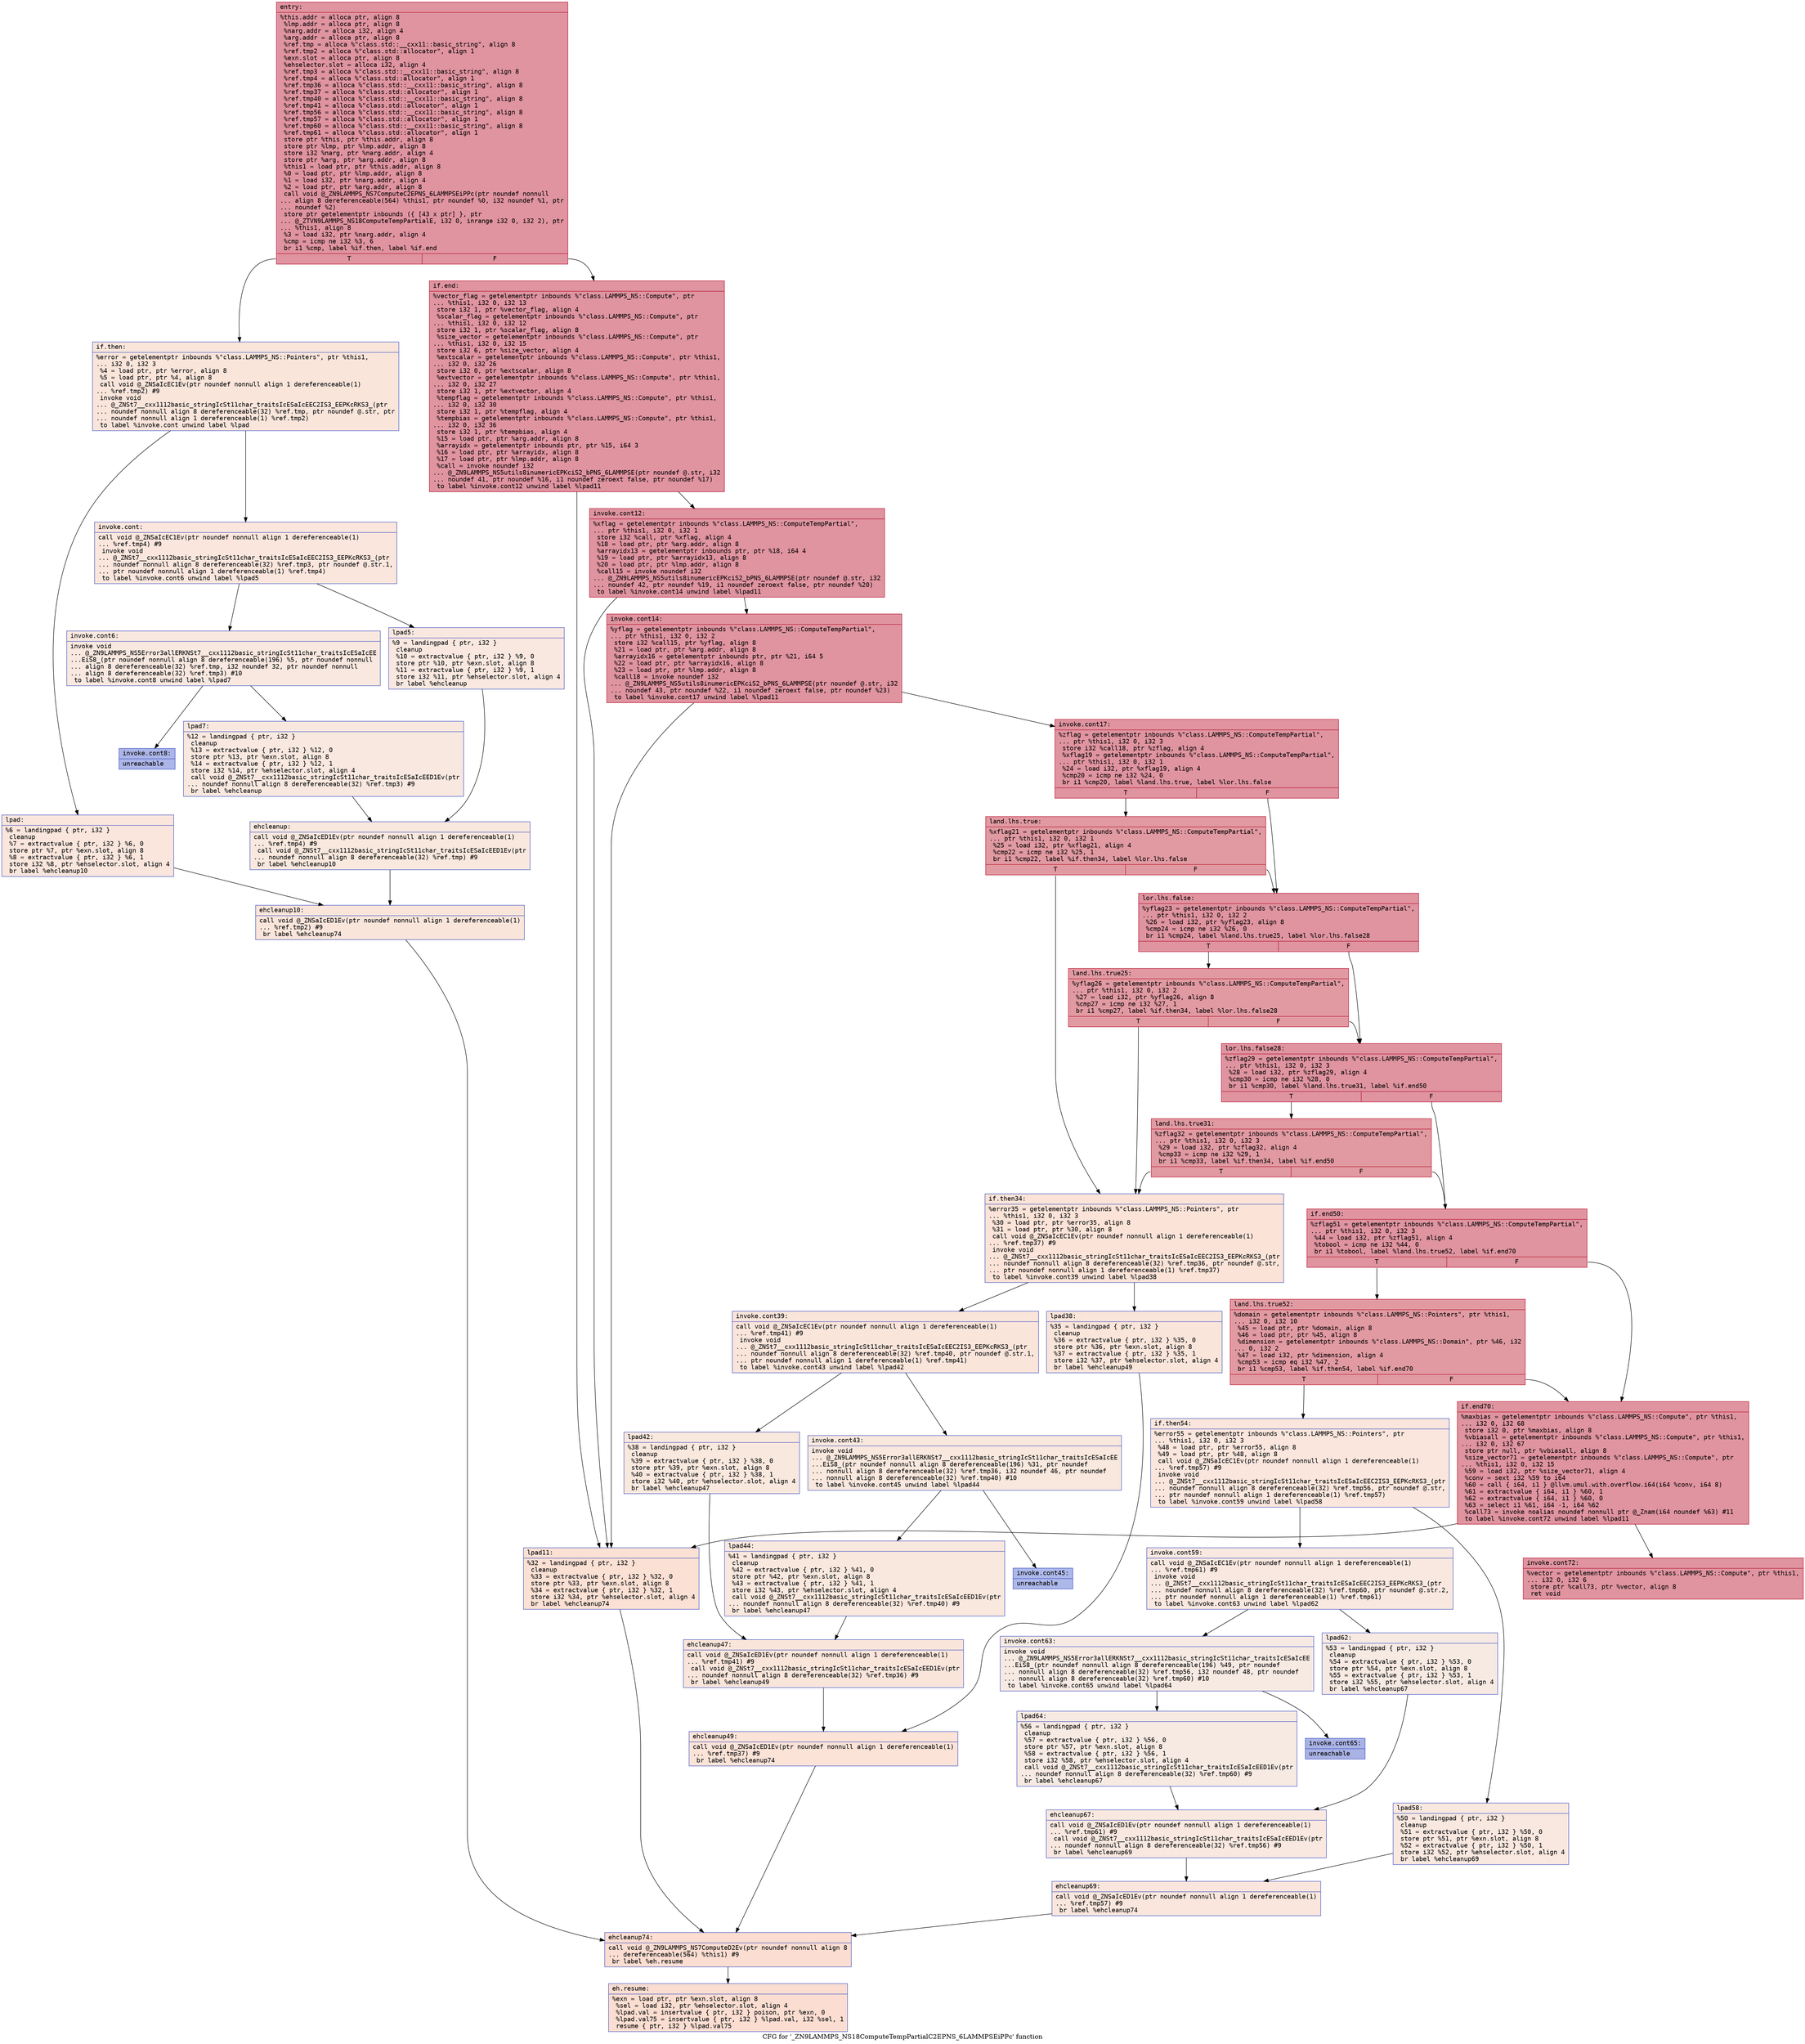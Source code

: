 digraph "CFG for '_ZN9LAMMPS_NS18ComputeTempPartialC2EPNS_6LAMMPSEiPPc' function" {
	label="CFG for '_ZN9LAMMPS_NS18ComputeTempPartialC2EPNS_6LAMMPSEiPPc' function";

	Node0x56053df00690 [shape=record,color="#b70d28ff", style=filled, fillcolor="#b70d2870" fontname="Courier",label="{entry:\l|  %this.addr = alloca ptr, align 8\l  %lmp.addr = alloca ptr, align 8\l  %narg.addr = alloca i32, align 4\l  %arg.addr = alloca ptr, align 8\l  %ref.tmp = alloca %\"class.std::__cxx11::basic_string\", align 8\l  %ref.tmp2 = alloca %\"class.std::allocator\", align 1\l  %exn.slot = alloca ptr, align 8\l  %ehselector.slot = alloca i32, align 4\l  %ref.tmp3 = alloca %\"class.std::__cxx11::basic_string\", align 8\l  %ref.tmp4 = alloca %\"class.std::allocator\", align 1\l  %ref.tmp36 = alloca %\"class.std::__cxx11::basic_string\", align 8\l  %ref.tmp37 = alloca %\"class.std::allocator\", align 1\l  %ref.tmp40 = alloca %\"class.std::__cxx11::basic_string\", align 8\l  %ref.tmp41 = alloca %\"class.std::allocator\", align 1\l  %ref.tmp56 = alloca %\"class.std::__cxx11::basic_string\", align 8\l  %ref.tmp57 = alloca %\"class.std::allocator\", align 1\l  %ref.tmp60 = alloca %\"class.std::__cxx11::basic_string\", align 8\l  %ref.tmp61 = alloca %\"class.std::allocator\", align 1\l  store ptr %this, ptr %this.addr, align 8\l  store ptr %lmp, ptr %lmp.addr, align 8\l  store i32 %narg, ptr %narg.addr, align 4\l  store ptr %arg, ptr %arg.addr, align 8\l  %this1 = load ptr, ptr %this.addr, align 8\l  %0 = load ptr, ptr %lmp.addr, align 8\l  %1 = load i32, ptr %narg.addr, align 4\l  %2 = load ptr, ptr %arg.addr, align 8\l  call void @_ZN9LAMMPS_NS7ComputeC2EPNS_6LAMMPSEiPPc(ptr noundef nonnull\l... align 8 dereferenceable(564) %this1, ptr noundef %0, i32 noundef %1, ptr\l... noundef %2)\l  store ptr getelementptr inbounds (\{ [43 x ptr] \}, ptr\l... @_ZTVN9LAMMPS_NS18ComputeTempPartialE, i32 0, inrange i32 0, i32 2), ptr\l... %this1, align 8\l  %3 = load i32, ptr %narg.addr, align 4\l  %cmp = icmp ne i32 %3, 6\l  br i1 %cmp, label %if.then, label %if.end\l|{<s0>T|<s1>F}}"];
	Node0x56053df00690:s0 -> Node0x56053df02d70[tooltip="entry -> if.then\nProbability 0.00%" ];
	Node0x56053df00690:s1 -> Node0x56053df02e20[tooltip="entry -> if.end\nProbability 100.00%" ];
	Node0x56053df02d70 [shape=record,color="#3d50c3ff", style=filled, fillcolor="#f4c5ad70" fontname="Courier",label="{if.then:\l|  %error = getelementptr inbounds %\"class.LAMMPS_NS::Pointers\", ptr %this1,\l... i32 0, i32 3\l  %4 = load ptr, ptr %error, align 8\l  %5 = load ptr, ptr %4, align 8\l  call void @_ZNSaIcEC1Ev(ptr noundef nonnull align 1 dereferenceable(1)\l... %ref.tmp2) #9\l  invoke void\l... @_ZNSt7__cxx1112basic_stringIcSt11char_traitsIcESaIcEEC2IS3_EEPKcRKS3_(ptr\l... noundef nonnull align 8 dereferenceable(32) %ref.tmp, ptr noundef @.str, ptr\l... noundef nonnull align 1 dereferenceable(1) %ref.tmp2)\l          to label %invoke.cont unwind label %lpad\l}"];
	Node0x56053df02d70 -> Node0x56053df03470[tooltip="if.then -> invoke.cont\nProbability 50.00%" ];
	Node0x56053df02d70 -> Node0x56053df03550[tooltip="if.then -> lpad\nProbability 50.00%" ];
	Node0x56053df03470 [shape=record,color="#3d50c3ff", style=filled, fillcolor="#f3c7b170" fontname="Courier",label="{invoke.cont:\l|  call void @_ZNSaIcEC1Ev(ptr noundef nonnull align 1 dereferenceable(1)\l... %ref.tmp4) #9\l  invoke void\l... @_ZNSt7__cxx1112basic_stringIcSt11char_traitsIcESaIcEEC2IS3_EEPKcRKS3_(ptr\l... noundef nonnull align 8 dereferenceable(32) %ref.tmp3, ptr noundef @.str.1,\l... ptr noundef nonnull align 1 dereferenceable(1) %ref.tmp4)\l          to label %invoke.cont6 unwind label %lpad5\l}"];
	Node0x56053df03470 -> Node0x56053df038e0[tooltip="invoke.cont -> invoke.cont6\nProbability 50.00%" ];
	Node0x56053df03470 -> Node0x56053df03930[tooltip="invoke.cont -> lpad5\nProbability 50.00%" ];
	Node0x56053df038e0 [shape=record,color="#3d50c3ff", style=filled, fillcolor="#f1ccb870" fontname="Courier",label="{invoke.cont6:\l|  invoke void\l... @_ZN9LAMMPS_NS5Error3allERKNSt7__cxx1112basic_stringIcSt11char_traitsIcESaIcEE\l...EiS8_(ptr noundef nonnull align 8 dereferenceable(196) %5, ptr noundef nonnull\l... align 8 dereferenceable(32) %ref.tmp, i32 noundef 32, ptr noundef nonnull\l... align 8 dereferenceable(32) %ref.tmp3) #10\l          to label %invoke.cont8 unwind label %lpad7\l}"];
	Node0x56053df038e0 -> Node0x56053df03890[tooltip="invoke.cont6 -> invoke.cont8\nProbability 0.00%" ];
	Node0x56053df038e0 -> Node0x56053df043a0[tooltip="invoke.cont6 -> lpad7\nProbability 100.00%" ];
	Node0x56053df03890 [shape=record,color="#3d50c3ff", style=filled, fillcolor="#4358cb70" fontname="Courier",label="{invoke.cont8:\l|  unreachable\l}"];
	Node0x56053df03550 [shape=record,color="#3d50c3ff", style=filled, fillcolor="#f3c7b170" fontname="Courier",label="{lpad:\l|  %6 = landingpad \{ ptr, i32 \}\l          cleanup\l  %7 = extractvalue \{ ptr, i32 \} %6, 0\l  store ptr %7, ptr %exn.slot, align 8\l  %8 = extractvalue \{ ptr, i32 \} %6, 1\l  store i32 %8, ptr %ehselector.slot, align 4\l  br label %ehcleanup10\l}"];
	Node0x56053df03550 -> Node0x56053df04a40[tooltip="lpad -> ehcleanup10\nProbability 100.00%" ];
	Node0x56053df03930 [shape=record,color="#3d50c3ff", style=filled, fillcolor="#f1ccb870" fontname="Courier",label="{lpad5:\l|  %9 = landingpad \{ ptr, i32 \}\l          cleanup\l  %10 = extractvalue \{ ptr, i32 \} %9, 0\l  store ptr %10, ptr %exn.slot, align 8\l  %11 = extractvalue \{ ptr, i32 \} %9, 1\l  store i32 %11, ptr %ehselector.slot, align 4\l  br label %ehcleanup\l}"];
	Node0x56053df03930 -> Node0x56053df04d90[tooltip="lpad5 -> ehcleanup\nProbability 100.00%" ];
	Node0x56053df043a0 [shape=record,color="#3d50c3ff", style=filled, fillcolor="#f1ccb870" fontname="Courier",label="{lpad7:\l|  %12 = landingpad \{ ptr, i32 \}\l          cleanup\l  %13 = extractvalue \{ ptr, i32 \} %12, 0\l  store ptr %13, ptr %exn.slot, align 8\l  %14 = extractvalue \{ ptr, i32 \} %12, 1\l  store i32 %14, ptr %ehselector.slot, align 4\l  call void @_ZNSt7__cxx1112basic_stringIcSt11char_traitsIcESaIcEED1Ev(ptr\l... noundef nonnull align 8 dereferenceable(32) %ref.tmp3) #9\l  br label %ehcleanup\l}"];
	Node0x56053df043a0 -> Node0x56053df04d90[tooltip="lpad7 -> ehcleanup\nProbability 100.00%" ];
	Node0x56053df04d90 [shape=record,color="#3d50c3ff", style=filled, fillcolor="#f2cab570" fontname="Courier",label="{ehcleanup:\l|  call void @_ZNSaIcED1Ev(ptr noundef nonnull align 1 dereferenceable(1)\l... %ref.tmp4) #9\l  call void @_ZNSt7__cxx1112basic_stringIcSt11char_traitsIcESaIcEED1Ev(ptr\l... noundef nonnull align 8 dereferenceable(32) %ref.tmp) #9\l  br label %ehcleanup10\l}"];
	Node0x56053df04d90 -> Node0x56053df04a40[tooltip="ehcleanup -> ehcleanup10\nProbability 100.00%" ];
	Node0x56053df04a40 [shape=record,color="#3d50c3ff", style=filled, fillcolor="#f4c5ad70" fontname="Courier",label="{ehcleanup10:\l|  call void @_ZNSaIcED1Ev(ptr noundef nonnull align 1 dereferenceable(1)\l... %ref.tmp2) #9\l  br label %ehcleanup74\l}"];
	Node0x56053df04a40 -> Node0x56053df057f0[tooltip="ehcleanup10 -> ehcleanup74\nProbability 100.00%" ];
	Node0x56053df02e20 [shape=record,color="#b70d28ff", style=filled, fillcolor="#b70d2870" fontname="Courier",label="{if.end:\l|  %vector_flag = getelementptr inbounds %\"class.LAMMPS_NS::Compute\", ptr\l... %this1, i32 0, i32 13\l  store i32 1, ptr %vector_flag, align 4\l  %scalar_flag = getelementptr inbounds %\"class.LAMMPS_NS::Compute\", ptr\l... %this1, i32 0, i32 12\l  store i32 1, ptr %scalar_flag, align 8\l  %size_vector = getelementptr inbounds %\"class.LAMMPS_NS::Compute\", ptr\l... %this1, i32 0, i32 15\l  store i32 6, ptr %size_vector, align 4\l  %extscalar = getelementptr inbounds %\"class.LAMMPS_NS::Compute\", ptr %this1,\l... i32 0, i32 26\l  store i32 0, ptr %extscalar, align 8\l  %extvector = getelementptr inbounds %\"class.LAMMPS_NS::Compute\", ptr %this1,\l... i32 0, i32 27\l  store i32 1, ptr %extvector, align 4\l  %tempflag = getelementptr inbounds %\"class.LAMMPS_NS::Compute\", ptr %this1,\l... i32 0, i32 30\l  store i32 1, ptr %tempflag, align 4\l  %tempbias = getelementptr inbounds %\"class.LAMMPS_NS::Compute\", ptr %this1,\l... i32 0, i32 36\l  store i32 1, ptr %tempbias, align 4\l  %15 = load ptr, ptr %arg.addr, align 8\l  %arrayidx = getelementptr inbounds ptr, ptr %15, i64 3\l  %16 = load ptr, ptr %arrayidx, align 8\l  %17 = load ptr, ptr %lmp.addr, align 8\l  %call = invoke noundef i32\l... @_ZN9LAMMPS_NS5utils8inumericEPKciS2_bPNS_6LAMMPSE(ptr noundef @.str, i32\l... noundef 41, ptr noundef %16, i1 noundef zeroext false, ptr noundef %17)\l          to label %invoke.cont12 unwind label %lpad11\l}"];
	Node0x56053df02e20 -> Node0x56053df06820[tooltip="if.end -> invoke.cont12\nProbability 100.00%" ];
	Node0x56053df02e20 -> Node0x56053df068a0[tooltip="if.end -> lpad11\nProbability 0.00%" ];
	Node0x56053df06820 [shape=record,color="#b70d28ff", style=filled, fillcolor="#b70d2870" fontname="Courier",label="{invoke.cont12:\l|  %xflag = getelementptr inbounds %\"class.LAMMPS_NS::ComputeTempPartial\",\l... ptr %this1, i32 0, i32 1\l  store i32 %call, ptr %xflag, align 4\l  %18 = load ptr, ptr %arg.addr, align 8\l  %arrayidx13 = getelementptr inbounds ptr, ptr %18, i64 4\l  %19 = load ptr, ptr %arrayidx13, align 8\l  %20 = load ptr, ptr %lmp.addr, align 8\l  %call15 = invoke noundef i32\l... @_ZN9LAMMPS_NS5utils8inumericEPKciS2_bPNS_6LAMMPSE(ptr noundef @.str, i32\l... noundef 42, ptr noundef %19, i1 noundef zeroext false, ptr noundef %20)\l          to label %invoke.cont14 unwind label %lpad11\l}"];
	Node0x56053df06820 -> Node0x56053df07530[tooltip="invoke.cont12 -> invoke.cont14\nProbability 100.00%" ];
	Node0x56053df06820 -> Node0x56053df068a0[tooltip="invoke.cont12 -> lpad11\nProbability 0.00%" ];
	Node0x56053df07530 [shape=record,color="#b70d28ff", style=filled, fillcolor="#b70d2870" fontname="Courier",label="{invoke.cont14:\l|  %yflag = getelementptr inbounds %\"class.LAMMPS_NS::ComputeTempPartial\",\l... ptr %this1, i32 0, i32 2\l  store i32 %call15, ptr %yflag, align 8\l  %21 = load ptr, ptr %arg.addr, align 8\l  %arrayidx16 = getelementptr inbounds ptr, ptr %21, i64 5\l  %22 = load ptr, ptr %arrayidx16, align 8\l  %23 = load ptr, ptr %lmp.addr, align 8\l  %call18 = invoke noundef i32\l... @_ZN9LAMMPS_NS5utils8inumericEPKciS2_bPNS_6LAMMPSE(ptr noundef @.str, i32\l... noundef 43, ptr noundef %22, i1 noundef zeroext false, ptr noundef %23)\l          to label %invoke.cont17 unwind label %lpad11\l}"];
	Node0x56053df07530 -> Node0x56053df07bf0[tooltip="invoke.cont14 -> invoke.cont17\nProbability 100.00%" ];
	Node0x56053df07530 -> Node0x56053df068a0[tooltip="invoke.cont14 -> lpad11\nProbability 0.00%" ];
	Node0x56053df07bf0 [shape=record,color="#b70d28ff", style=filled, fillcolor="#b70d2870" fontname="Courier",label="{invoke.cont17:\l|  %zflag = getelementptr inbounds %\"class.LAMMPS_NS::ComputeTempPartial\",\l... ptr %this1, i32 0, i32 3\l  store i32 %call18, ptr %zflag, align 4\l  %xflag19 = getelementptr inbounds %\"class.LAMMPS_NS::ComputeTempPartial\",\l... ptr %this1, i32 0, i32 1\l  %24 = load i32, ptr %xflag19, align 4\l  %cmp20 = icmp ne i32 %24, 0\l  br i1 %cmp20, label %land.lhs.true, label %lor.lhs.false\l|{<s0>T|<s1>F}}"];
	Node0x56053df07bf0:s0 -> Node0x56053df08200[tooltip="invoke.cont17 -> land.lhs.true\nProbability 62.50%" ];
	Node0x56053df07bf0:s1 -> Node0x56053df08250[tooltip="invoke.cont17 -> lor.lhs.false\nProbability 37.50%" ];
	Node0x56053df08200 [shape=record,color="#b70d28ff", style=filled, fillcolor="#bb1b2c70" fontname="Courier",label="{land.lhs.true:\l|  %xflag21 = getelementptr inbounds %\"class.LAMMPS_NS::ComputeTempPartial\",\l... ptr %this1, i32 0, i32 1\l  %25 = load i32, ptr %xflag21, align 4\l  %cmp22 = icmp ne i32 %25, 1\l  br i1 %cmp22, label %if.then34, label %lor.lhs.false\l|{<s0>T|<s1>F}}"];
	Node0x56053df08200:s0 -> Node0x56053df085f0[tooltip="land.lhs.true -> if.then34\nProbability 0.00%" ];
	Node0x56053df08200:s1 -> Node0x56053df08250[tooltip="land.lhs.true -> lor.lhs.false\nProbability 100.00%" ];
	Node0x56053df08250 [shape=record,color="#b70d28ff", style=filled, fillcolor="#b70d2870" fontname="Courier",label="{lor.lhs.false:\l|  %yflag23 = getelementptr inbounds %\"class.LAMMPS_NS::ComputeTempPartial\",\l... ptr %this1, i32 0, i32 2\l  %26 = load i32, ptr %yflag23, align 8\l  %cmp24 = icmp ne i32 %26, 0\l  br i1 %cmp24, label %land.lhs.true25, label %lor.lhs.false28\l|{<s0>T|<s1>F}}"];
	Node0x56053df08250:s0 -> Node0x56053df08930[tooltip="lor.lhs.false -> land.lhs.true25\nProbability 62.50%" ];
	Node0x56053df08250:s1 -> Node0x56053df089b0[tooltip="lor.lhs.false -> lor.lhs.false28\nProbability 37.50%" ];
	Node0x56053df08930 [shape=record,color="#b70d28ff", style=filled, fillcolor="#bb1b2c70" fontname="Courier",label="{land.lhs.true25:\l|  %yflag26 = getelementptr inbounds %\"class.LAMMPS_NS::ComputeTempPartial\",\l... ptr %this1, i32 0, i32 2\l  %27 = load i32, ptr %yflag26, align 8\l  %cmp27 = icmp ne i32 %27, 1\l  br i1 %cmp27, label %if.then34, label %lor.lhs.false28\l|{<s0>T|<s1>F}}"];
	Node0x56053df08930:s0 -> Node0x56053df085f0[tooltip="land.lhs.true25 -> if.then34\nProbability 0.00%" ];
	Node0x56053df08930:s1 -> Node0x56053df089b0[tooltip="land.lhs.true25 -> lor.lhs.false28\nProbability 100.00%" ];
	Node0x56053df089b0 [shape=record,color="#b70d28ff", style=filled, fillcolor="#b70d2870" fontname="Courier",label="{lor.lhs.false28:\l|  %zflag29 = getelementptr inbounds %\"class.LAMMPS_NS::ComputeTempPartial\",\l... ptr %this1, i32 0, i32 3\l  %28 = load i32, ptr %zflag29, align 4\l  %cmp30 = icmp ne i32 %28, 0\l  br i1 %cmp30, label %land.lhs.true31, label %if.end50\l|{<s0>T|<s1>F}}"];
	Node0x56053df089b0:s0 -> Node0x56053df09040[tooltip="lor.lhs.false28 -> land.lhs.true31\nProbability 62.50%" ];
	Node0x56053df089b0:s1 -> Node0x56053df09090[tooltip="lor.lhs.false28 -> if.end50\nProbability 37.50%" ];
	Node0x56053df09040 [shape=record,color="#b70d28ff", style=filled, fillcolor="#bb1b2c70" fontname="Courier",label="{land.lhs.true31:\l|  %zflag32 = getelementptr inbounds %\"class.LAMMPS_NS::ComputeTempPartial\",\l... ptr %this1, i32 0, i32 3\l  %29 = load i32, ptr %zflag32, align 4\l  %cmp33 = icmp ne i32 %29, 1\l  br i1 %cmp33, label %if.then34, label %if.end50\l|{<s0>T|<s1>F}}"];
	Node0x56053df09040:s0 -> Node0x56053df085f0[tooltip="land.lhs.true31 -> if.then34\nProbability 0.00%" ];
	Node0x56053df09040:s1 -> Node0x56053df09090[tooltip="land.lhs.true31 -> if.end50\nProbability 100.00%" ];
	Node0x56053df085f0 [shape=record,color="#3d50c3ff", style=filled, fillcolor="#f6bfa670" fontname="Courier",label="{if.then34:\l|  %error35 = getelementptr inbounds %\"class.LAMMPS_NS::Pointers\", ptr\l... %this1, i32 0, i32 3\l  %30 = load ptr, ptr %error35, align 8\l  %31 = load ptr, ptr %30, align 8\l  call void @_ZNSaIcEC1Ev(ptr noundef nonnull align 1 dereferenceable(1)\l... %ref.tmp37) #9\l  invoke void\l... @_ZNSt7__cxx1112basic_stringIcSt11char_traitsIcESaIcEEC2IS3_EEPKcRKS3_(ptr\l... noundef nonnull align 8 dereferenceable(32) %ref.tmp36, ptr noundef @.str,\l... ptr noundef nonnull align 1 dereferenceable(1) %ref.tmp37)\l          to label %invoke.cont39 unwind label %lpad38\l}"];
	Node0x56053df085f0 -> Node0x56053df09810[tooltip="if.then34 -> invoke.cont39\nProbability 50.00%" ];
	Node0x56053df085f0 -> Node0x56053df09860[tooltip="if.then34 -> lpad38\nProbability 50.00%" ];
	Node0x56053df09810 [shape=record,color="#3d50c3ff", style=filled, fillcolor="#f4c5ad70" fontname="Courier",label="{invoke.cont39:\l|  call void @_ZNSaIcEC1Ev(ptr noundef nonnull align 1 dereferenceable(1)\l... %ref.tmp41) #9\l  invoke void\l... @_ZNSt7__cxx1112basic_stringIcSt11char_traitsIcESaIcEEC2IS3_EEPKcRKS3_(ptr\l... noundef nonnull align 8 dereferenceable(32) %ref.tmp40, ptr noundef @.str.1,\l... ptr noundef nonnull align 1 dereferenceable(1) %ref.tmp41)\l          to label %invoke.cont43 unwind label %lpad42\l}"];
	Node0x56053df09810 -> Node0x56053df09b80[tooltip="invoke.cont39 -> invoke.cont43\nProbability 50.00%" ];
	Node0x56053df09810 -> Node0x56053df03980[tooltip="invoke.cont39 -> lpad42\nProbability 50.00%" ];
	Node0x56053df09b80 [shape=record,color="#3d50c3ff", style=filled, fillcolor="#f2cab570" fontname="Courier",label="{invoke.cont43:\l|  invoke void\l... @_ZN9LAMMPS_NS5Error3allERKNSt7__cxx1112basic_stringIcSt11char_traitsIcESaIcEE\l...EiS8_(ptr noundef nonnull align 8 dereferenceable(196) %31, ptr noundef\l... nonnull align 8 dereferenceable(32) %ref.tmp36, i32 noundef 46, ptr noundef\l... nonnull align 8 dereferenceable(32) %ref.tmp40) #10\l          to label %invoke.cont45 unwind label %lpad44\l}"];
	Node0x56053df09b80 -> Node0x56053df09b30[tooltip="invoke.cont43 -> invoke.cont45\nProbability 0.00%" ];
	Node0x56053df09b80 -> Node0x56053df03ca0[tooltip="invoke.cont43 -> lpad44\nProbability 100.00%" ];
	Node0x56053df09b30 [shape=record,color="#3d50c3ff", style=filled, fillcolor="#465ecf70" fontname="Courier",label="{invoke.cont45:\l|  unreachable\l}"];
	Node0x56053df068a0 [shape=record,color="#3d50c3ff", style=filled, fillcolor="#f7b99e70" fontname="Courier",label="{lpad11:\l|  %32 = landingpad \{ ptr, i32 \}\l          cleanup\l  %33 = extractvalue \{ ptr, i32 \} %32, 0\l  store ptr %33, ptr %exn.slot, align 8\l  %34 = extractvalue \{ ptr, i32 \} %32, 1\l  store i32 %34, ptr %ehselector.slot, align 4\l  br label %ehcleanup74\l}"];
	Node0x56053df068a0 -> Node0x56053df057f0[tooltip="lpad11 -> ehcleanup74\nProbability 100.00%" ];
	Node0x56053df09860 [shape=record,color="#3d50c3ff", style=filled, fillcolor="#f4c5ad70" fontname="Courier",label="{lpad38:\l|  %35 = landingpad \{ ptr, i32 \}\l          cleanup\l  %36 = extractvalue \{ ptr, i32 \} %35, 0\l  store ptr %36, ptr %exn.slot, align 8\l  %37 = extractvalue \{ ptr, i32 \} %35, 1\l  store i32 %37, ptr %ehselector.slot, align 4\l  br label %ehcleanup49\l}"];
	Node0x56053df09860 -> Node0x56053df04130[tooltip="lpad38 -> ehcleanup49\nProbability 100.00%" ];
	Node0x56053df03980 [shape=record,color="#3d50c3ff", style=filled, fillcolor="#f2cab570" fontname="Courier",label="{lpad42:\l|  %38 = landingpad \{ ptr, i32 \}\l          cleanup\l  %39 = extractvalue \{ ptr, i32 \} %38, 0\l  store ptr %39, ptr %exn.slot, align 8\l  %40 = extractvalue \{ ptr, i32 \} %38, 1\l  store i32 %40, ptr %ehselector.slot, align 4\l  br label %ehcleanup47\l}"];
	Node0x56053df03980 -> Node0x56053df0b300[tooltip="lpad42 -> ehcleanup47\nProbability 100.00%" ];
	Node0x56053df03ca0 [shape=record,color="#3d50c3ff", style=filled, fillcolor="#f2cab570" fontname="Courier",label="{lpad44:\l|  %41 = landingpad \{ ptr, i32 \}\l          cleanup\l  %42 = extractvalue \{ ptr, i32 \} %41, 0\l  store ptr %42, ptr %exn.slot, align 8\l  %43 = extractvalue \{ ptr, i32 \} %41, 1\l  store i32 %43, ptr %ehselector.slot, align 4\l  call void @_ZNSt7__cxx1112basic_stringIcSt11char_traitsIcESaIcEED1Ev(ptr\l... noundef nonnull align 8 dereferenceable(32) %ref.tmp40) #9\l  br label %ehcleanup47\l}"];
	Node0x56053df03ca0 -> Node0x56053df0b300[tooltip="lpad44 -> ehcleanup47\nProbability 100.00%" ];
	Node0x56053df0b300 [shape=record,color="#3d50c3ff", style=filled, fillcolor="#f4c5ad70" fontname="Courier",label="{ehcleanup47:\l|  call void @_ZNSaIcED1Ev(ptr noundef nonnull align 1 dereferenceable(1)\l... %ref.tmp41) #9\l  call void @_ZNSt7__cxx1112basic_stringIcSt11char_traitsIcESaIcEED1Ev(ptr\l... noundef nonnull align 8 dereferenceable(32) %ref.tmp36) #9\l  br label %ehcleanup49\l}"];
	Node0x56053df0b300 -> Node0x56053df04130[tooltip="ehcleanup47 -> ehcleanup49\nProbability 100.00%" ];
	Node0x56053df04130 [shape=record,color="#3d50c3ff", style=filled, fillcolor="#f6bfa670" fontname="Courier",label="{ehcleanup49:\l|  call void @_ZNSaIcED1Ev(ptr noundef nonnull align 1 dereferenceable(1)\l... %ref.tmp37) #9\l  br label %ehcleanup74\l}"];
	Node0x56053df04130 -> Node0x56053df057f0[tooltip="ehcleanup49 -> ehcleanup74\nProbability 100.00%" ];
	Node0x56053df09090 [shape=record,color="#b70d28ff", style=filled, fillcolor="#b70d2870" fontname="Courier",label="{if.end50:\l|  %zflag51 = getelementptr inbounds %\"class.LAMMPS_NS::ComputeTempPartial\",\l... ptr %this1, i32 0, i32 3\l  %44 = load i32, ptr %zflag51, align 4\l  %tobool = icmp ne i32 %44, 0\l  br i1 %tobool, label %land.lhs.true52, label %if.end70\l|{<s0>T|<s1>F}}"];
	Node0x56053df09090:s0 -> Node0x56053df0be10[tooltip="if.end50 -> land.lhs.true52\nProbability 62.50%" ];
	Node0x56053df09090:s1 -> Node0x56053df0be60[tooltip="if.end50 -> if.end70\nProbability 37.50%" ];
	Node0x56053df0be10 [shape=record,color="#b70d28ff", style=filled, fillcolor="#bb1b2c70" fontname="Courier",label="{land.lhs.true52:\l|  %domain = getelementptr inbounds %\"class.LAMMPS_NS::Pointers\", ptr %this1,\l... i32 0, i32 10\l  %45 = load ptr, ptr %domain, align 8\l  %46 = load ptr, ptr %45, align 8\l  %dimension = getelementptr inbounds %\"class.LAMMPS_NS::Domain\", ptr %46, i32\l... 0, i32 2\l  %47 = load i32, ptr %dimension, align 4\l  %cmp53 = icmp eq i32 %47, 2\l  br i1 %cmp53, label %if.then54, label %if.end70\l|{<s0>T|<s1>F}}"];
	Node0x56053df0be10:s0 -> Node0x56053df0cbd0[tooltip="land.lhs.true52 -> if.then54\nProbability 0.00%" ];
	Node0x56053df0be10:s1 -> Node0x56053df0be60[tooltip="land.lhs.true52 -> if.end70\nProbability 100.00%" ];
	Node0x56053df0cbd0 [shape=record,color="#3d50c3ff", style=filled, fillcolor="#f3c7b170" fontname="Courier",label="{if.then54:\l|  %error55 = getelementptr inbounds %\"class.LAMMPS_NS::Pointers\", ptr\l... %this1, i32 0, i32 3\l  %48 = load ptr, ptr %error55, align 8\l  %49 = load ptr, ptr %48, align 8\l  call void @_ZNSaIcEC1Ev(ptr noundef nonnull align 1 dereferenceable(1)\l... %ref.tmp57) #9\l  invoke void\l... @_ZNSt7__cxx1112basic_stringIcSt11char_traitsIcESaIcEEC2IS3_EEPKcRKS3_(ptr\l... noundef nonnull align 8 dereferenceable(32) %ref.tmp56, ptr noundef @.str,\l... ptr noundef nonnull align 1 dereferenceable(1) %ref.tmp57)\l          to label %invoke.cont59 unwind label %lpad58\l}"];
	Node0x56053df0cbd0 -> Node0x56053df0d060[tooltip="if.then54 -> invoke.cont59\nProbability 50.00%" ];
	Node0x56053df0cbd0 -> Node0x56053df0d0e0[tooltip="if.then54 -> lpad58\nProbability 50.00%" ];
	Node0x56053df0d060 [shape=record,color="#3d50c3ff", style=filled, fillcolor="#f1ccb870" fontname="Courier",label="{invoke.cont59:\l|  call void @_ZNSaIcEC1Ev(ptr noundef nonnull align 1 dereferenceable(1)\l... %ref.tmp61) #9\l  invoke void\l... @_ZNSt7__cxx1112basic_stringIcSt11char_traitsIcESaIcEEC2IS3_EEPKcRKS3_(ptr\l... noundef nonnull align 8 dereferenceable(32) %ref.tmp60, ptr noundef @.str.2,\l... ptr noundef nonnull align 1 dereferenceable(1) %ref.tmp61)\l          to label %invoke.cont63 unwind label %lpad62\l}"];
	Node0x56053df0d060 -> Node0x56053df0d400[tooltip="invoke.cont59 -> invoke.cont63\nProbability 50.00%" ];
	Node0x56053df0d060 -> Node0x56053df06bf0[tooltip="invoke.cont59 -> lpad62\nProbability 50.00%" ];
	Node0x56053df0d400 [shape=record,color="#3d50c3ff", style=filled, fillcolor="#eed0c070" fontname="Courier",label="{invoke.cont63:\l|  invoke void\l... @_ZN9LAMMPS_NS5Error3allERKNSt7__cxx1112basic_stringIcSt11char_traitsIcESaIcEE\l...EiS8_(ptr noundef nonnull align 8 dereferenceable(196) %49, ptr noundef\l... nonnull align 8 dereferenceable(32) %ref.tmp56, i32 noundef 48, ptr noundef\l... nonnull align 8 dereferenceable(32) %ref.tmp60) #10\l          to label %invoke.cont65 unwind label %lpad64\l}"];
	Node0x56053df0d400 -> Node0x56053df0d3b0[tooltip="invoke.cont63 -> invoke.cont65\nProbability 0.00%" ];
	Node0x56053df0d400 -> Node0x56053df06eb0[tooltip="invoke.cont63 -> lpad64\nProbability 100.00%" ];
	Node0x56053df0d3b0 [shape=record,color="#3d50c3ff", style=filled, fillcolor="#3d50c370" fontname="Courier",label="{invoke.cont65:\l|  unreachable\l}"];
	Node0x56053df0d0e0 [shape=record,color="#3d50c3ff", style=filled, fillcolor="#f1ccb870" fontname="Courier",label="{lpad58:\l|  %50 = landingpad \{ ptr, i32 \}\l          cleanup\l  %51 = extractvalue \{ ptr, i32 \} %50, 0\l  store ptr %51, ptr %exn.slot, align 8\l  %52 = extractvalue \{ ptr, i32 \} %50, 1\l  store i32 %52, ptr %ehselector.slot, align 4\l  br label %ehcleanup69\l}"];
	Node0x56053df0d0e0 -> Node0x56053df0e2d0[tooltip="lpad58 -> ehcleanup69\nProbability 100.00%" ];
	Node0x56053df06bf0 [shape=record,color="#3d50c3ff", style=filled, fillcolor="#eed0c070" fontname="Courier",label="{lpad62:\l|  %53 = landingpad \{ ptr, i32 \}\l          cleanup\l  %54 = extractvalue \{ ptr, i32 \} %53, 0\l  store ptr %54, ptr %exn.slot, align 8\l  %55 = extractvalue \{ ptr, i32 \} %53, 1\l  store i32 %55, ptr %ehselector.slot, align 4\l  br label %ehcleanup67\l}"];
	Node0x56053df06bf0 -> Node0x56053df0e620[tooltip="lpad62 -> ehcleanup67\nProbability 100.00%" ];
	Node0x56053df06eb0 [shape=record,color="#3d50c3ff", style=filled, fillcolor="#eed0c070" fontname="Courier",label="{lpad64:\l|  %56 = landingpad \{ ptr, i32 \}\l          cleanup\l  %57 = extractvalue \{ ptr, i32 \} %56, 0\l  store ptr %57, ptr %exn.slot, align 8\l  %58 = extractvalue \{ ptr, i32 \} %56, 1\l  store i32 %58, ptr %ehselector.slot, align 4\l  call void @_ZNSt7__cxx1112basic_stringIcSt11char_traitsIcESaIcEED1Ev(ptr\l... noundef nonnull align 8 dereferenceable(32) %ref.tmp60) #9\l  br label %ehcleanup67\l}"];
	Node0x56053df06eb0 -> Node0x56053df0e620[tooltip="lpad64 -> ehcleanup67\nProbability 100.00%" ];
	Node0x56053df0e620 [shape=record,color="#3d50c3ff", style=filled, fillcolor="#f1ccb870" fontname="Courier",label="{ehcleanup67:\l|  call void @_ZNSaIcED1Ev(ptr noundef nonnull align 1 dereferenceable(1)\l... %ref.tmp61) #9\l  call void @_ZNSt7__cxx1112basic_stringIcSt11char_traitsIcESaIcEED1Ev(ptr\l... noundef nonnull align 8 dereferenceable(32) %ref.tmp56) #9\l  br label %ehcleanup69\l}"];
	Node0x56053df0e620 -> Node0x56053df0e2d0[tooltip="ehcleanup67 -> ehcleanup69\nProbability 100.00%" ];
	Node0x56053df0e2d0 [shape=record,color="#3d50c3ff", style=filled, fillcolor="#f3c7b170" fontname="Courier",label="{ehcleanup69:\l|  call void @_ZNSaIcED1Ev(ptr noundef nonnull align 1 dereferenceable(1)\l... %ref.tmp57) #9\l  br label %ehcleanup74\l}"];
	Node0x56053df0e2d0 -> Node0x56053df057f0[tooltip="ehcleanup69 -> ehcleanup74\nProbability 100.00%" ];
	Node0x56053df0be60 [shape=record,color="#b70d28ff", style=filled, fillcolor="#b70d2870" fontname="Courier",label="{if.end70:\l|  %maxbias = getelementptr inbounds %\"class.LAMMPS_NS::Compute\", ptr %this1,\l... i32 0, i32 68\l  store i32 0, ptr %maxbias, align 8\l  %vbiasall = getelementptr inbounds %\"class.LAMMPS_NS::Compute\", ptr %this1,\l... i32 0, i32 67\l  store ptr null, ptr %vbiasall, align 8\l  %size_vector71 = getelementptr inbounds %\"class.LAMMPS_NS::Compute\", ptr\l... %this1, i32 0, i32 15\l  %59 = load i32, ptr %size_vector71, align 4\l  %conv = sext i32 %59 to i64\l  %60 = call \{ i64, i1 \} @llvm.umul.with.overflow.i64(i64 %conv, i64 8)\l  %61 = extractvalue \{ i64, i1 \} %60, 1\l  %62 = extractvalue \{ i64, i1 \} %60, 0\l  %63 = select i1 %61, i64 -1, i64 %62\l  %call73 = invoke noalias noundef nonnull ptr @_Znam(i64 noundef %63) #11\l          to label %invoke.cont72 unwind label %lpad11\l}"];
	Node0x56053df0be60 -> Node0x56053df0f890[tooltip="if.end70 -> invoke.cont72\nProbability 100.00%" ];
	Node0x56053df0be60 -> Node0x56053df068a0[tooltip="if.end70 -> lpad11\nProbability 0.00%" ];
	Node0x56053df0f890 [shape=record,color="#b70d28ff", style=filled, fillcolor="#b70d2870" fontname="Courier",label="{invoke.cont72:\l|  %vector = getelementptr inbounds %\"class.LAMMPS_NS::Compute\", ptr %this1,\l... i32 0, i32 6\l  store ptr %call73, ptr %vector, align 8\l  ret void\l}"];
	Node0x56053df057f0 [shape=record,color="#3d50c3ff", style=filled, fillcolor="#f7b39670" fontname="Courier",label="{ehcleanup74:\l|  call void @_ZN9LAMMPS_NS7ComputeD2Ev(ptr noundef nonnull align 8\l... dereferenceable(564) %this1) #9\l  br label %eh.resume\l}"];
	Node0x56053df057f0 -> Node0x56053df10dd0[tooltip="ehcleanup74 -> eh.resume\nProbability 100.00%" ];
	Node0x56053df10dd0 [shape=record,color="#3d50c3ff", style=filled, fillcolor="#f7b39670" fontname="Courier",label="{eh.resume:\l|  %exn = load ptr, ptr %exn.slot, align 8\l  %sel = load i32, ptr %ehselector.slot, align 4\l  %lpad.val = insertvalue \{ ptr, i32 \} poison, ptr %exn, 0\l  %lpad.val75 = insertvalue \{ ptr, i32 \} %lpad.val, i32 %sel, 1\l  resume \{ ptr, i32 \} %lpad.val75\l}"];
}
